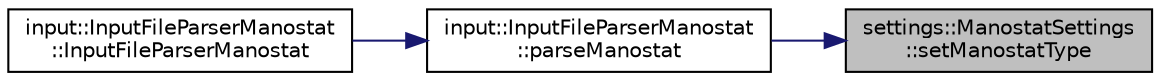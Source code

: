 digraph "settings::ManostatSettings::setManostatType"
{
 // LATEX_PDF_SIZE
  edge [fontname="Helvetica",fontsize="10",labelfontname="Helvetica",labelfontsize="10"];
  node [fontname="Helvetica",fontsize="10",shape=record];
  rankdir="RL";
  Node1 [label="settings::ManostatSettings\l::setManostatType",height=0.2,width=0.4,color="black", fillcolor="grey75", style="filled", fontcolor="black",tooltip="sets the manostatType to enum in settings"];
  Node1 -> Node2 [dir="back",color="midnightblue",fontsize="10",style="solid",fontname="Helvetica"];
  Node2 [label="input::InputFileParserManostat\l::parseManostat",height=0.2,width=0.4,color="black", fillcolor="white", style="filled",URL="$classinput_1_1InputFileParserManostat.html#a2b58e21da244a7572cc469ff14b6b975",tooltip="Parse the manostat used in the simulation."];
  Node2 -> Node3 [dir="back",color="midnightblue",fontsize="10",style="solid",fontname="Helvetica"];
  Node3 [label="input::InputFileParserManostat\l::InputFileParserManostat",height=0.2,width=0.4,color="black", fillcolor="white", style="filled",URL="$classinput_1_1InputFileParserManostat.html#a00065bd615e525931750403ea505421c",tooltip="Construct a new Input File Parser Manostat:: Input File Parser Manostat object."];
}
